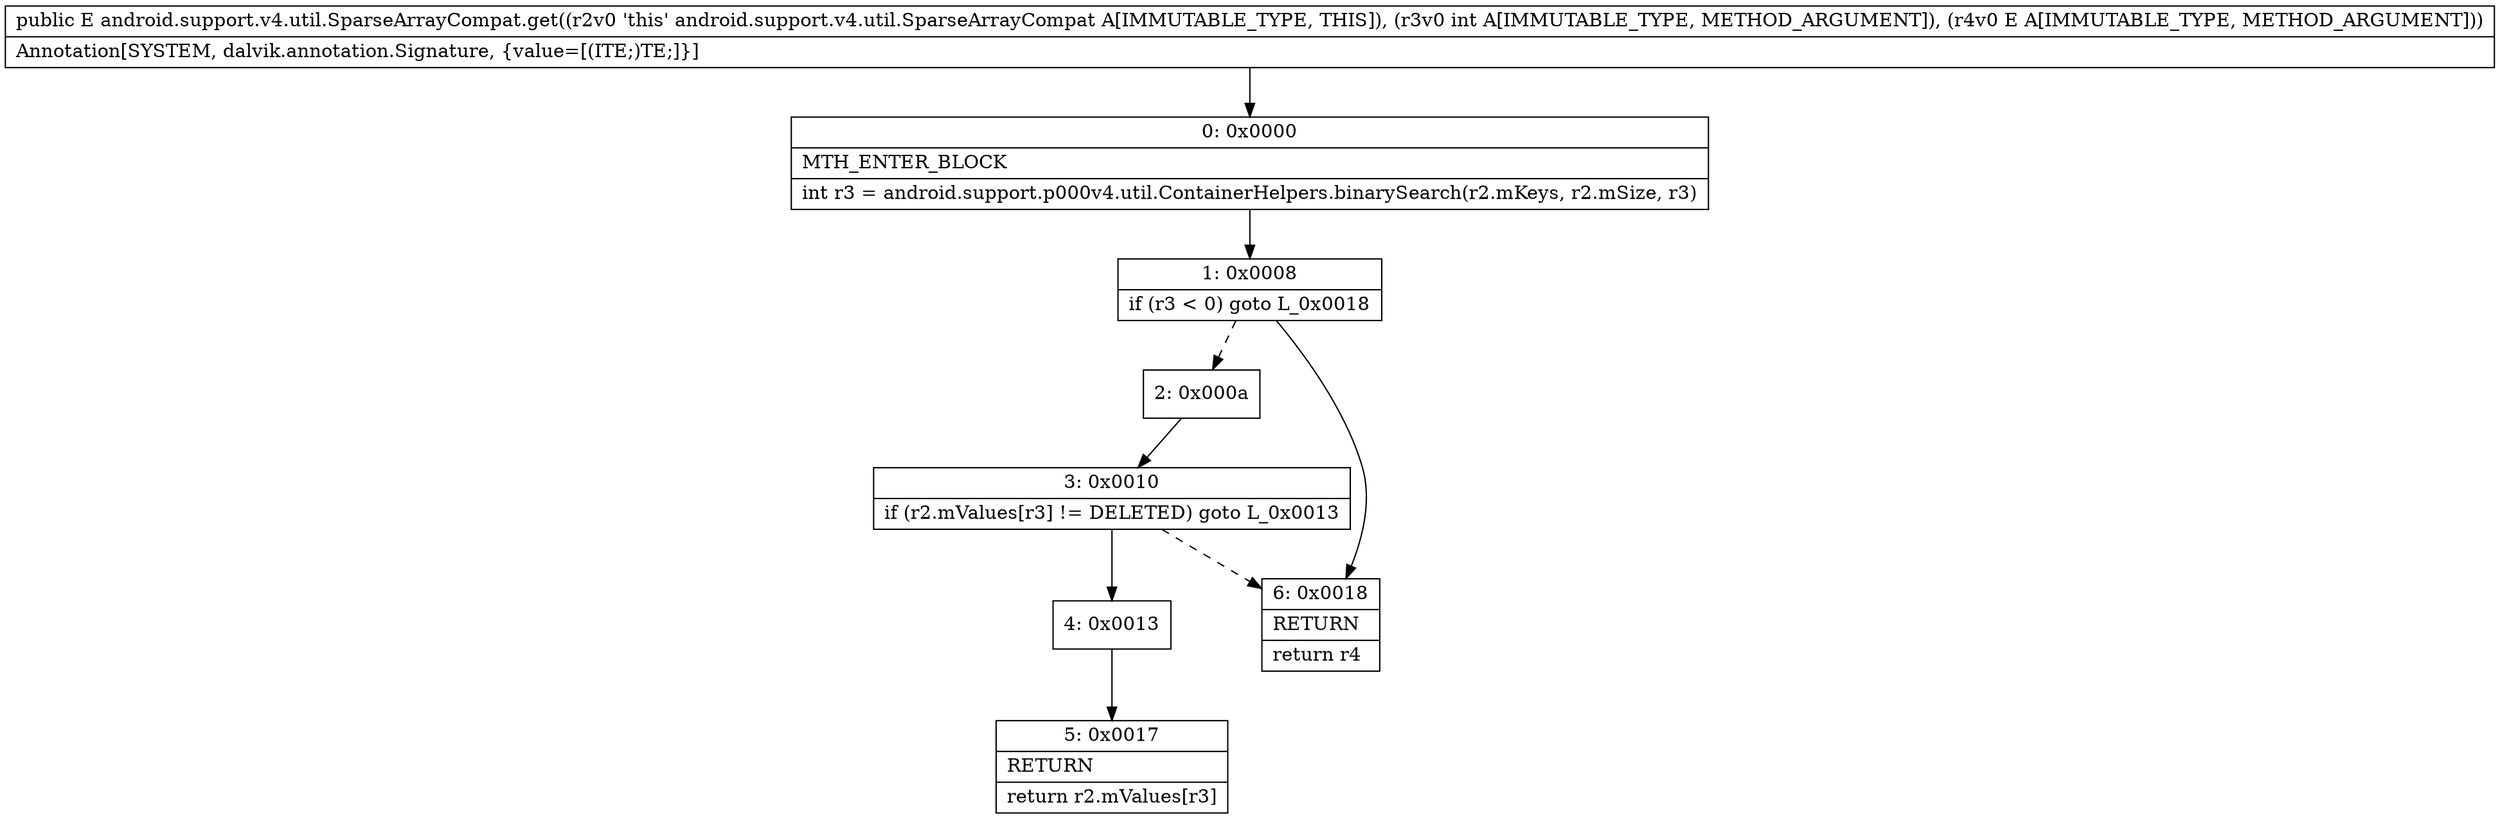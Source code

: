 digraph "CFG forandroid.support.v4.util.SparseArrayCompat.get(ILjava\/lang\/Object;)Ljava\/lang\/Object;" {
Node_0 [shape=record,label="{0\:\ 0x0000|MTH_ENTER_BLOCK\l|int r3 = android.support.p000v4.util.ContainerHelpers.binarySearch(r2.mKeys, r2.mSize, r3)\l}"];
Node_1 [shape=record,label="{1\:\ 0x0008|if (r3 \< 0) goto L_0x0018\l}"];
Node_2 [shape=record,label="{2\:\ 0x000a}"];
Node_3 [shape=record,label="{3\:\ 0x0010|if (r2.mValues[r3] != DELETED) goto L_0x0013\l}"];
Node_4 [shape=record,label="{4\:\ 0x0013}"];
Node_5 [shape=record,label="{5\:\ 0x0017|RETURN\l|return r2.mValues[r3]\l}"];
Node_6 [shape=record,label="{6\:\ 0x0018|RETURN\l|return r4\l}"];
MethodNode[shape=record,label="{public E android.support.v4.util.SparseArrayCompat.get((r2v0 'this' android.support.v4.util.SparseArrayCompat A[IMMUTABLE_TYPE, THIS]), (r3v0 int A[IMMUTABLE_TYPE, METHOD_ARGUMENT]), (r4v0 E A[IMMUTABLE_TYPE, METHOD_ARGUMENT]))  | Annotation[SYSTEM, dalvik.annotation.Signature, \{value=[(ITE;)TE;]\}]\l}"];
MethodNode -> Node_0;
Node_0 -> Node_1;
Node_1 -> Node_2[style=dashed];
Node_1 -> Node_6;
Node_2 -> Node_3;
Node_3 -> Node_4;
Node_3 -> Node_6[style=dashed];
Node_4 -> Node_5;
}

